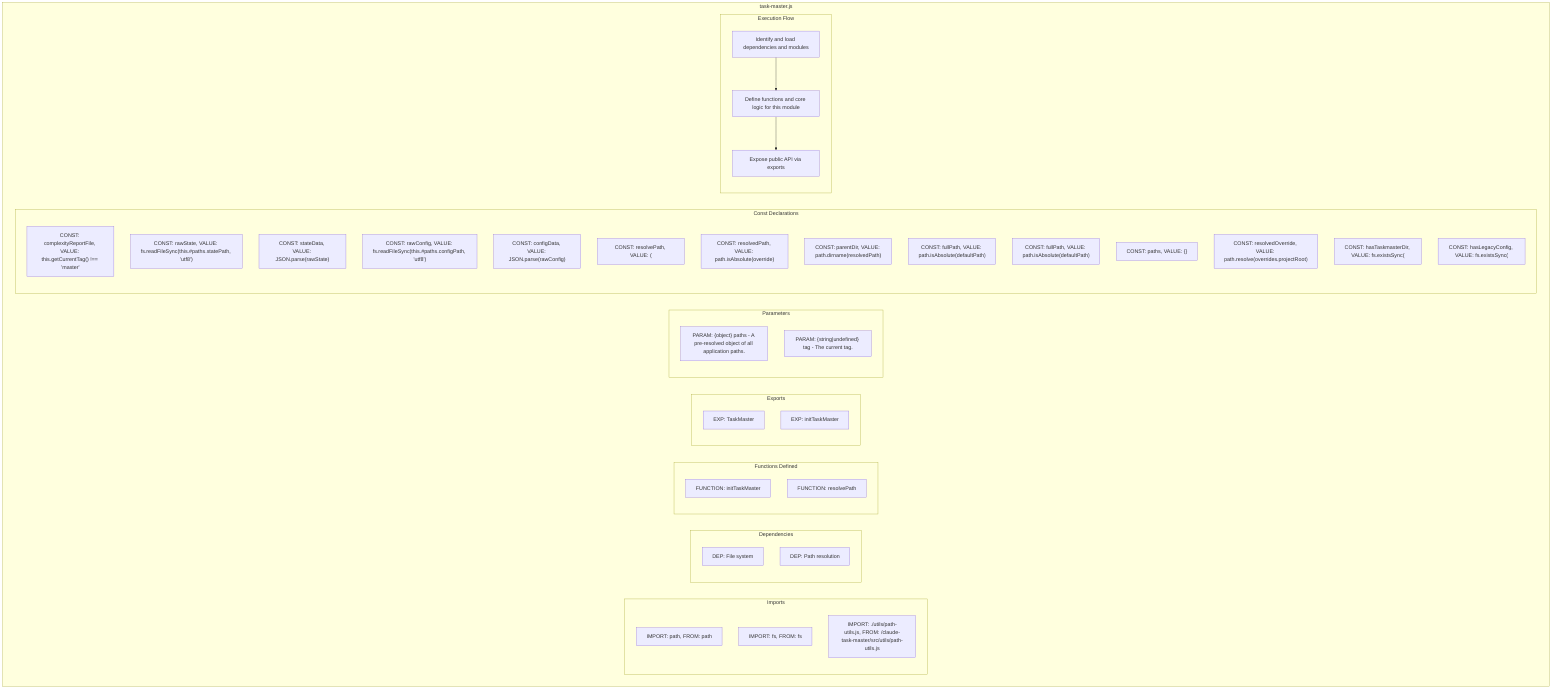 flowchart TB
    subgraph Imports["Imports"]
        I1["IMPORT: path, FROM: path"]
        I2["IMPORT: fs, FROM: fs"]
        I3["IMPORT: ./utils/path-utils.js, FROM: /claude-task-master/src/utils/path-utils.js"]
    end
    subgraph Dependencies["Dependencies"]
        D1["DEP: File system"]
        D2["DEP: Path resolution"]
    end
    subgraph FunctionsDefined["Functions Defined"]
        FU1["FUNCTION: initTaskMaster"]
        FU2["FUNCTION: resolvePath"]
    end
    subgraph Exports["Exports"]
        E1["EXP: TaskMaster"]
        E2["EXP: initTaskMaster"]
    end
    subgraph Parameters["Parameters"]
        P1["PARAM: {object} paths - A pre-resolved object of all application paths."]
        P2["PARAM: {string|undefined} tag - The current tag."]
    end
    subgraph Constants["Const Declarations"]
        C1["CONST: complexityReportFile, VALUE: this.getCurrentTag() !== 'master'"]
        C2["CONST: rawState, VALUE: fs.readFileSync(this.#paths.statePath, 'utf8')"]
        C3["CONST: stateData, VALUE: JSON.parse(rawState)"]
        C4["CONST: rawConfig, VALUE: fs.readFileSync(this.#paths.configPath, 'utf8')"]
        C5["CONST: configData, VALUE: JSON.parse(rawConfig)"]
        C6["CONST: resolvePath, VALUE: ("]
        C7["CONST: resolvedPath, VALUE: path.isAbsolute(override)"]
        C8["CONST: parentDir, VALUE: path.dirname(resolvedPath)"]
        C9["CONST: fullPath, VALUE: path.isAbsolute(defaultPath)"]
        C10["CONST: fullPath, VALUE: path.isAbsolute(defaultPath)"]
        C11["CONST: paths, VALUE: {}"]
        C12["CONST: resolvedOverride, VALUE: path.resolve(overrides.projectRoot)"]
        C13["CONST: hasTaskmasterDir, VALUE: fs.existsSync("]
        C14["CONST: hasLegacyConfig, VALUE: fs.existsSync("]
    end
    subgraph ExecutionFlow["Execution Flow"]
        FL1["Identify and load dependencies and modules"]
        FL2["Define functions and core logic for this module"]
        FL3["Expose public API via exports"]
    end
    subgraph FileName["task-master.js"]
        Imports
        Dependencies
        FunctionsDefined
        Exports
        Parameters
        Constants
        ExecutionFlow
    end
    FL1 --> FL2
    FL2 --> FL3